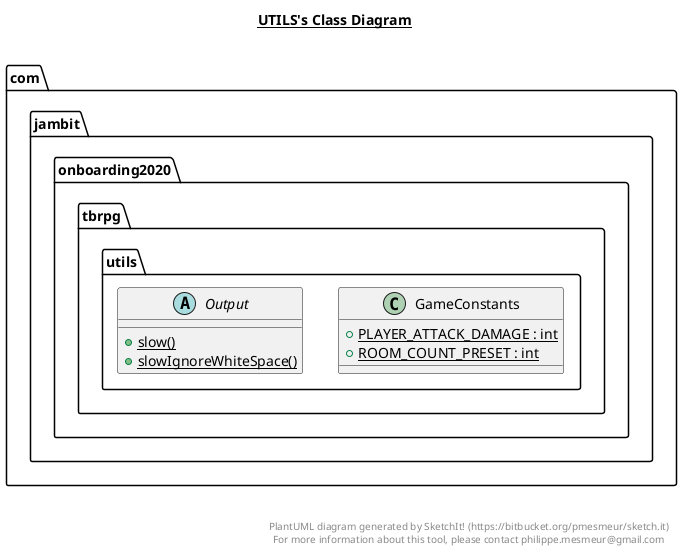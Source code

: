 @startuml

title __UTILS's Class Diagram__\n

  namespace com.jambit.onboarding2020.tbrpg {
    namespace utils {
      class com.jambit.onboarding2020.tbrpg.utils.GameConstants {
          {static} + PLAYER_ATTACK_DAMAGE : int
          {static} + ROOM_COUNT_PRESET : int
      }
    }
  }
  

  namespace com.jambit.onboarding2020.tbrpg {
    namespace utils {
      abstract class com.jambit.onboarding2020.tbrpg.utils.Output {
          {static} + slow()
          {static} + slowIgnoreWhiteSpace()
      }
    }
  }
  



right footer


PlantUML diagram generated by SketchIt! (https://bitbucket.org/pmesmeur/sketch.it)
For more information about this tool, please contact philippe.mesmeur@gmail.com
endfooter

@enduml
